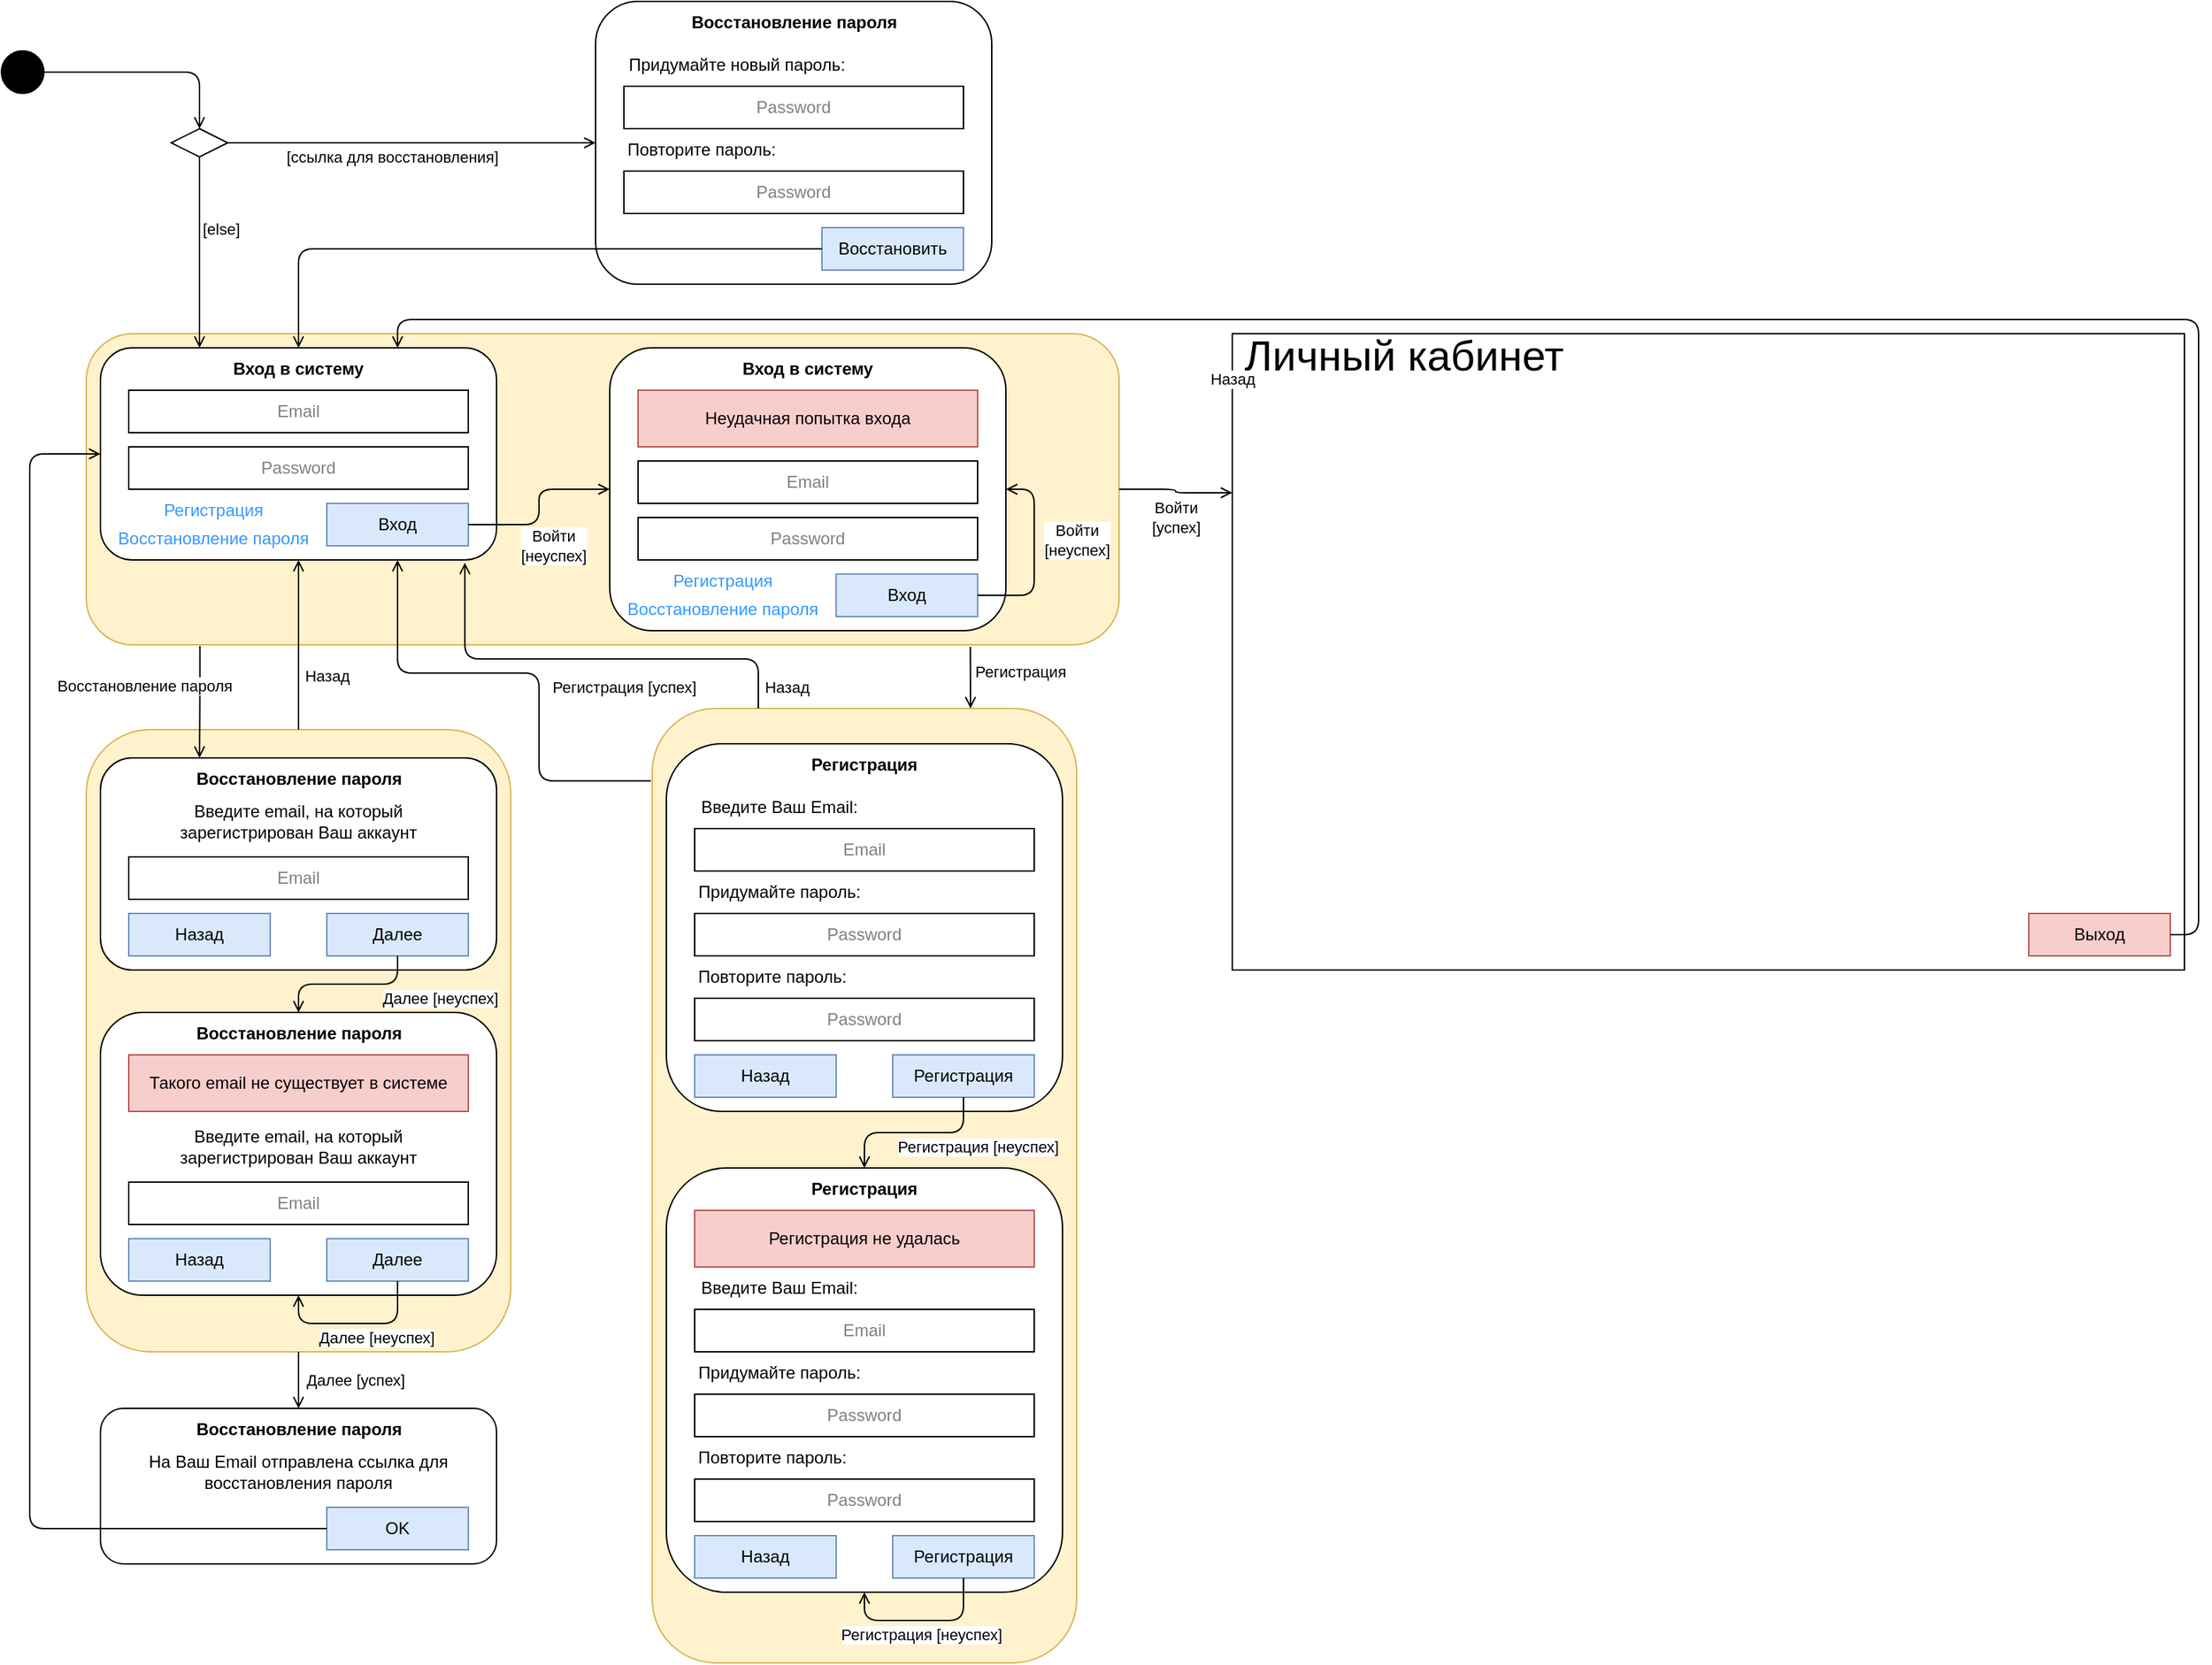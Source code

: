 <mxfile version="23.0.2" type="device">
  <diagram name="Страница — 1" id="S00TzpoqWPoIBeSo_RZ6">
    <mxGraphModel dx="1018" dy="1855" grid="1" gridSize="10" guides="1" tooltips="1" connect="1" arrows="1" fold="1" page="1" pageScale="1" pageWidth="827" pageHeight="1169" math="0" shadow="0">
      <root>
        <mxCell id="0" />
        <mxCell id="1" parent="0" />
        <mxCell id="PSHK9-c1RdzGQ76lPWPm-100" value="" style="rounded=1;whiteSpace=wrap;html=1;fillColor=#fff2cc;strokeColor=#d6b656;" parent="1" vertex="1">
          <mxGeometry x="480" y="385" width="300" height="675" as="geometry" />
        </mxCell>
        <mxCell id="PSHK9-c1RdzGQ76lPWPm-78" value="" style="rounded=1;whiteSpace=wrap;html=1;fillColor=#fff2cc;strokeColor=#d6b656;" parent="1" vertex="1">
          <mxGeometry x="80" y="400" width="300" height="440" as="geometry" />
        </mxCell>
        <mxCell id="PSHK9-c1RdzGQ76lPWPm-67" value="" style="rounded=1;whiteSpace=wrap;html=1;fillColor=#fff2cc;strokeColor=#d6b656;" parent="1" vertex="1">
          <mxGeometry x="80" y="120" width="730" height="220" as="geometry" />
        </mxCell>
        <mxCell id="PSHK9-c1RdzGQ76lPWPm-1" value="" style="rounded=1;whiteSpace=wrap;html=1;" parent="1" vertex="1">
          <mxGeometry x="90" y="130" width="280" height="150" as="geometry" />
        </mxCell>
        <mxCell id="PSHK9-c1RdzGQ76lPWPm-2" value="&lt;b&gt;Вход в систему&lt;/b&gt;" style="text;html=1;strokeColor=none;fillColor=none;align=center;verticalAlign=middle;whiteSpace=wrap;rounded=0;" parent="1" vertex="1">
          <mxGeometry x="175" y="130" width="110" height="30" as="geometry" />
        </mxCell>
        <mxCell id="PSHK9-c1RdzGQ76lPWPm-3" value="Email" style="rounded=0;whiteSpace=wrap;html=1;fontColor=#808080;" parent="1" vertex="1">
          <mxGeometry x="110" y="160" width="240" height="30" as="geometry" />
        </mxCell>
        <mxCell id="PSHK9-c1RdzGQ76lPWPm-4" value="Password" style="rounded=0;whiteSpace=wrap;html=1;fontColor=#808080;" parent="1" vertex="1">
          <mxGeometry x="110" y="200" width="240" height="30" as="geometry" />
        </mxCell>
        <mxCell id="PSHK9-c1RdzGQ76lPWPm-5" value="Вход" style="rounded=0;whiteSpace=wrap;html=1;fillColor=#dae8fc;strokeColor=#6c8ebf;" parent="1" vertex="1">
          <mxGeometry x="250" y="240" width="100" height="30" as="geometry" />
        </mxCell>
        <mxCell id="PSHK9-c1RdzGQ76lPWPm-6" value="&lt;font color=&quot;#3399ff&quot;&gt;Регистрация&lt;/font&gt;" style="text;html=1;strokeColor=none;fillColor=none;align=center;verticalAlign=middle;whiteSpace=wrap;rounded=0;" parent="1" vertex="1">
          <mxGeometry x="130" y="230" width="80" height="30" as="geometry" />
        </mxCell>
        <mxCell id="PSHK9-c1RdzGQ76lPWPm-7" value="&lt;font color=&quot;#3399ff&quot;&gt;Восстановление пароля&lt;/font&gt;" style="text;html=1;strokeColor=none;fillColor=none;align=center;verticalAlign=middle;whiteSpace=wrap;rounded=0;" parent="1" vertex="1">
          <mxGeometry x="90" y="250" width="160" height="30" as="geometry" />
        </mxCell>
        <mxCell id="PSHK9-c1RdzGQ76lPWPm-8" value="" style="rounded=1;whiteSpace=wrap;html=1;" parent="1" vertex="1">
          <mxGeometry x="450" y="130" width="280" height="200" as="geometry" />
        </mxCell>
        <mxCell id="PSHK9-c1RdzGQ76lPWPm-9" value="&lt;b&gt;Вход в систему&lt;/b&gt;" style="text;html=1;strokeColor=none;fillColor=none;align=center;verticalAlign=middle;whiteSpace=wrap;rounded=0;" parent="1" vertex="1">
          <mxGeometry x="535" y="130" width="110" height="30" as="geometry" />
        </mxCell>
        <mxCell id="PSHK9-c1RdzGQ76lPWPm-10" value="Email" style="rounded=0;whiteSpace=wrap;html=1;fontColor=#808080;" parent="1" vertex="1">
          <mxGeometry x="470" y="210" width="240" height="30" as="geometry" />
        </mxCell>
        <mxCell id="PSHK9-c1RdzGQ76lPWPm-11" value="Password" style="rounded=0;whiteSpace=wrap;html=1;fontColor=#808080;" parent="1" vertex="1">
          <mxGeometry x="470" y="250" width="240" height="30" as="geometry" />
        </mxCell>
        <mxCell id="PSHK9-c1RdzGQ76lPWPm-12" value="Вход" style="rounded=0;whiteSpace=wrap;html=1;fillColor=#dae8fc;strokeColor=#6c8ebf;" parent="1" vertex="1">
          <mxGeometry x="610" y="290" width="100" height="30" as="geometry" />
        </mxCell>
        <mxCell id="PSHK9-c1RdzGQ76lPWPm-13" value="&lt;font color=&quot;#3399ff&quot;&gt;Регистрация&lt;/font&gt;" style="text;html=1;strokeColor=none;fillColor=none;align=center;verticalAlign=middle;whiteSpace=wrap;rounded=0;" parent="1" vertex="1">
          <mxGeometry x="490" y="280" width="80" height="30" as="geometry" />
        </mxCell>
        <mxCell id="PSHK9-c1RdzGQ76lPWPm-14" value="&lt;font color=&quot;#3399ff&quot;&gt;Восстановление пароля&lt;/font&gt;" style="text;html=1;strokeColor=none;fillColor=none;align=center;verticalAlign=middle;whiteSpace=wrap;rounded=0;" parent="1" vertex="1">
          <mxGeometry x="450" y="300" width="160" height="30" as="geometry" />
        </mxCell>
        <mxCell id="PSHK9-c1RdzGQ76lPWPm-15" value="Неудачная попытка входа" style="rounded=0;whiteSpace=wrap;html=1;fillColor=#f8cecc;strokeColor=#b85450;" parent="1" vertex="1">
          <mxGeometry x="470" y="160" width="240" height="40" as="geometry" />
        </mxCell>
        <mxCell id="PSHK9-c1RdzGQ76lPWPm-16" value="" style="rounded=1;whiteSpace=wrap;html=1;" parent="1" vertex="1">
          <mxGeometry x="90" y="420" width="280" height="150" as="geometry" />
        </mxCell>
        <mxCell id="PSHK9-c1RdzGQ76lPWPm-17" value="&lt;b&gt;Восстановление пароля&lt;/b&gt;" style="text;html=1;strokeColor=none;fillColor=none;align=center;verticalAlign=middle;whiteSpace=wrap;rounded=0;" parent="1" vertex="1">
          <mxGeometry x="142.5" y="420" width="175" height="30" as="geometry" />
        </mxCell>
        <mxCell id="PSHK9-c1RdzGQ76lPWPm-19" value="Email" style="rounded=0;whiteSpace=wrap;html=1;fontColor=#808080;" parent="1" vertex="1">
          <mxGeometry x="110" y="490" width="240" height="30" as="geometry" />
        </mxCell>
        <mxCell id="PSHK9-c1RdzGQ76lPWPm-20" value="Далее" style="rounded=0;whiteSpace=wrap;html=1;fillColor=#dae8fc;strokeColor=#6c8ebf;" parent="1" vertex="1">
          <mxGeometry x="250" y="530" width="100" height="30" as="geometry" />
        </mxCell>
        <mxCell id="PSHK9-c1RdzGQ76lPWPm-24" value="Введите email, на который зарегистрирован Ваш аккаунт" style="text;html=1;strokeColor=none;fillColor=none;align=center;verticalAlign=middle;whiteSpace=wrap;rounded=0;" parent="1" vertex="1">
          <mxGeometry x="110" y="450" width="240" height="30" as="geometry" />
        </mxCell>
        <mxCell id="PSHK9-c1RdzGQ76lPWPm-25" value="Назад" style="rounded=0;whiteSpace=wrap;html=1;fillColor=#dae8fc;strokeColor=#6c8ebf;" parent="1" vertex="1">
          <mxGeometry x="110" y="530" width="100" height="30" as="geometry" />
        </mxCell>
        <mxCell id="PSHK9-c1RdzGQ76lPWPm-26" value="" style="rounded=1;whiteSpace=wrap;html=1;" parent="1" vertex="1">
          <mxGeometry x="90" y="600" width="280" height="200" as="geometry" />
        </mxCell>
        <mxCell id="PSHK9-c1RdzGQ76lPWPm-27" value="&lt;b&gt;Восстановление пароля&lt;/b&gt;" style="text;html=1;strokeColor=none;fillColor=none;align=center;verticalAlign=middle;whiteSpace=wrap;rounded=0;" parent="1" vertex="1">
          <mxGeometry x="142.5" y="600" width="175" height="30" as="geometry" />
        </mxCell>
        <mxCell id="PSHK9-c1RdzGQ76lPWPm-28" value="Email" style="rounded=0;whiteSpace=wrap;html=1;fontColor=#808080;" parent="1" vertex="1">
          <mxGeometry x="110" y="720" width="240" height="30" as="geometry" />
        </mxCell>
        <mxCell id="PSHK9-c1RdzGQ76lPWPm-29" value="Далее" style="rounded=0;whiteSpace=wrap;html=1;fillColor=#dae8fc;strokeColor=#6c8ebf;" parent="1" vertex="1">
          <mxGeometry x="250" y="760" width="100" height="30" as="geometry" />
        </mxCell>
        <mxCell id="PSHK9-c1RdzGQ76lPWPm-30" value="Введите email, на который зарегистрирован Ваш аккаунт" style="text;html=1;strokeColor=none;fillColor=none;align=center;verticalAlign=middle;whiteSpace=wrap;rounded=0;" parent="1" vertex="1">
          <mxGeometry x="110" y="680" width="240" height="30" as="geometry" />
        </mxCell>
        <mxCell id="PSHK9-c1RdzGQ76lPWPm-31" value="Назад" style="rounded=0;whiteSpace=wrap;html=1;fillColor=#dae8fc;strokeColor=#6c8ebf;" parent="1" vertex="1">
          <mxGeometry x="110" y="760" width="100" height="30" as="geometry" />
        </mxCell>
        <mxCell id="PSHK9-c1RdzGQ76lPWPm-32" value="Такого email не существует в системе" style="rounded=0;whiteSpace=wrap;html=1;fillColor=#f8cecc;strokeColor=#b85450;" parent="1" vertex="1">
          <mxGeometry x="110" y="630" width="240" height="40" as="geometry" />
        </mxCell>
        <mxCell id="PSHK9-c1RdzGQ76lPWPm-33" value="" style="rounded=1;whiteSpace=wrap;html=1;" parent="1" vertex="1">
          <mxGeometry x="90" y="880" width="280" height="110" as="geometry" />
        </mxCell>
        <mxCell id="PSHK9-c1RdzGQ76lPWPm-34" value="&lt;b&gt;Восстановление пароля&lt;/b&gt;" style="text;html=1;strokeColor=none;fillColor=none;align=center;verticalAlign=middle;whiteSpace=wrap;rounded=0;" parent="1" vertex="1">
          <mxGeometry x="142.5" y="880" width="175" height="30" as="geometry" />
        </mxCell>
        <mxCell id="PSHK9-c1RdzGQ76lPWPm-37" value="На Ваш Email отправлена ссылка для восстановления пароля" style="text;html=1;strokeColor=none;fillColor=none;align=center;verticalAlign=middle;whiteSpace=wrap;rounded=0;" parent="1" vertex="1">
          <mxGeometry x="110" y="910" width="240" height="30" as="geometry" />
        </mxCell>
        <mxCell id="PSHK9-c1RdzGQ76lPWPm-38" value="OK" style="rounded=0;whiteSpace=wrap;html=1;fillColor=#dae8fc;strokeColor=#6c8ebf;" parent="1" vertex="1">
          <mxGeometry x="250" y="950" width="100" height="30" as="geometry" />
        </mxCell>
        <mxCell id="PSHK9-c1RdzGQ76lPWPm-40" value="" style="rounded=1;whiteSpace=wrap;html=1;" parent="1" vertex="1">
          <mxGeometry x="490" y="410" width="280" height="260" as="geometry" />
        </mxCell>
        <mxCell id="PSHK9-c1RdzGQ76lPWPm-41" value="&lt;b&gt;Регистрация&lt;/b&gt;" style="text;html=1;strokeColor=none;fillColor=none;align=center;verticalAlign=middle;whiteSpace=wrap;rounded=0;" parent="1" vertex="1">
          <mxGeometry x="575" y="410" width="110" height="30" as="geometry" />
        </mxCell>
        <mxCell id="PSHK9-c1RdzGQ76lPWPm-42" value="Email" style="rounded=0;whiteSpace=wrap;html=1;fontColor=#808080;" parent="1" vertex="1">
          <mxGeometry x="510" y="470" width="240" height="30" as="geometry" />
        </mxCell>
        <mxCell id="PSHK9-c1RdzGQ76lPWPm-43" value="Password" style="rounded=0;whiteSpace=wrap;html=1;fontColor=#808080;" parent="1" vertex="1">
          <mxGeometry x="510" y="530" width="240" height="30" as="geometry" />
        </mxCell>
        <mxCell id="PSHK9-c1RdzGQ76lPWPm-44" value="Регистрация" style="rounded=0;whiteSpace=wrap;html=1;fillColor=#dae8fc;strokeColor=#6c8ebf;" parent="1" vertex="1">
          <mxGeometry x="650" y="630" width="100" height="30" as="geometry" />
        </mxCell>
        <mxCell id="PSHK9-c1RdzGQ76lPWPm-47" value="Введите Ваш Email:" style="text;html=1;strokeColor=none;fillColor=none;align=center;verticalAlign=middle;whiteSpace=wrap;rounded=0;" parent="1" vertex="1">
          <mxGeometry x="510" y="440" width="120" height="30" as="geometry" />
        </mxCell>
        <mxCell id="PSHK9-c1RdzGQ76lPWPm-48" value="Придумайте пароль:" style="text;html=1;strokeColor=none;fillColor=none;align=center;verticalAlign=middle;whiteSpace=wrap;rounded=0;" parent="1" vertex="1">
          <mxGeometry x="510" y="500" width="120" height="30" as="geometry" />
        </mxCell>
        <mxCell id="PSHK9-c1RdzGQ76lPWPm-50" value="Повторите пароль:" style="text;html=1;strokeColor=none;fillColor=none;align=center;verticalAlign=middle;whiteSpace=wrap;rounded=0;" parent="1" vertex="1">
          <mxGeometry x="510" y="560" width="110" height="30" as="geometry" />
        </mxCell>
        <mxCell id="PSHK9-c1RdzGQ76lPWPm-51" value="Password" style="rounded=0;whiteSpace=wrap;html=1;fontColor=#808080;" parent="1" vertex="1">
          <mxGeometry x="510" y="590" width="240" height="30" as="geometry" />
        </mxCell>
        <mxCell id="PSHK9-c1RdzGQ76lPWPm-52" value="" style="rounded=1;whiteSpace=wrap;html=1;" parent="1" vertex="1">
          <mxGeometry x="490" y="710" width="280" height="300" as="geometry" />
        </mxCell>
        <mxCell id="PSHK9-c1RdzGQ76lPWPm-53" value="&lt;b&gt;Регистрация&lt;/b&gt;" style="text;html=1;strokeColor=none;fillColor=none;align=center;verticalAlign=middle;whiteSpace=wrap;rounded=0;" parent="1" vertex="1">
          <mxGeometry x="575" y="710" width="110" height="30" as="geometry" />
        </mxCell>
        <mxCell id="PSHK9-c1RdzGQ76lPWPm-54" value="Email" style="rounded=0;whiteSpace=wrap;html=1;fontColor=#808080;" parent="1" vertex="1">
          <mxGeometry x="510" y="810" width="240" height="30" as="geometry" />
        </mxCell>
        <mxCell id="PSHK9-c1RdzGQ76lPWPm-55" value="Password" style="rounded=0;whiteSpace=wrap;html=1;fontColor=#808080;" parent="1" vertex="1">
          <mxGeometry x="510" y="870" width="240" height="30" as="geometry" />
        </mxCell>
        <mxCell id="PSHK9-c1RdzGQ76lPWPm-56" value="Регистрация" style="rounded=0;whiteSpace=wrap;html=1;fillColor=#dae8fc;strokeColor=#6c8ebf;" parent="1" vertex="1">
          <mxGeometry x="650" y="970" width="100" height="30" as="geometry" />
        </mxCell>
        <mxCell id="PSHK9-c1RdzGQ76lPWPm-57" value="Введите Ваш Email:" style="text;html=1;strokeColor=none;fillColor=none;align=center;verticalAlign=middle;whiteSpace=wrap;rounded=0;" parent="1" vertex="1">
          <mxGeometry x="510" y="780" width="120" height="30" as="geometry" />
        </mxCell>
        <mxCell id="PSHK9-c1RdzGQ76lPWPm-58" value="Придумайте пароль:" style="text;html=1;strokeColor=none;fillColor=none;align=center;verticalAlign=middle;whiteSpace=wrap;rounded=0;" parent="1" vertex="1">
          <mxGeometry x="510" y="840" width="120" height="30" as="geometry" />
        </mxCell>
        <mxCell id="PSHK9-c1RdzGQ76lPWPm-59" value="Повторите пароль:" style="text;html=1;strokeColor=none;fillColor=none;align=center;verticalAlign=middle;whiteSpace=wrap;rounded=0;" parent="1" vertex="1">
          <mxGeometry x="510" y="900" width="110" height="30" as="geometry" />
        </mxCell>
        <mxCell id="PSHK9-c1RdzGQ76lPWPm-60" value="Password" style="rounded=0;whiteSpace=wrap;html=1;fontColor=#808080;" parent="1" vertex="1">
          <mxGeometry x="510" y="930" width="240" height="30" as="geometry" />
        </mxCell>
        <mxCell id="PSHK9-c1RdzGQ76lPWPm-61" value="Регистрация не удалась" style="rounded=0;whiteSpace=wrap;html=1;fillColor=#f8cecc;strokeColor=#b85450;" parent="1" vertex="1">
          <mxGeometry x="510" y="740" width="240" height="40" as="geometry" />
        </mxCell>
        <mxCell id="PSHK9-c1RdzGQ76lPWPm-62" value="" style="rounded=0;whiteSpace=wrap;html=1;" parent="1" vertex="1">
          <mxGeometry x="890" y="120" width="673" height="450" as="geometry" />
        </mxCell>
        <mxCell id="PSHK9-c1RdzGQ76lPWPm-63" value="&lt;font style=&quot;font-size: 30px;&quot;&gt;Личный кабинет&lt;/font&gt;" style="text;html=1;strokeColor=none;fillColor=none;align=center;verticalAlign=middle;whiteSpace=wrap;rounded=0;" parent="1" vertex="1">
          <mxGeometry x="890" y="120" width="243" height="30" as="geometry" />
        </mxCell>
        <mxCell id="PSHK9-c1RdzGQ76lPWPm-65" value="Выход" style="rounded=0;whiteSpace=wrap;html=1;fillColor=#f8cecc;strokeColor=#b85450;" parent="1" vertex="1">
          <mxGeometry x="1453" y="530" width="100" height="30" as="geometry" />
        </mxCell>
        <mxCell id="PSHK9-c1RdzGQ76lPWPm-69" value="" style="edgeStyle=orthogonalEdgeStyle;rounded=1;orthogonalLoop=1;jettySize=auto;html=1;endArrow=open;endFill=0;curved=0;entryX=0.5;entryY=0;entryDx=0;entryDy=0;" parent="1" source="PSHK9-c1RdzGQ76lPWPm-68" target="fxmMJ8lMmHDeQJI_MxcZ-1" edge="1">
          <mxGeometry relative="1" as="geometry">
            <mxPoint x="230" y="60" as="targetPoint" />
          </mxGeometry>
        </mxCell>
        <mxCell id="PSHK9-c1RdzGQ76lPWPm-68" value="" style="ellipse;fillColor=strokeColor;html=1;" parent="1" vertex="1">
          <mxGeometry x="20" y="-80" width="30" height="30" as="geometry" />
        </mxCell>
        <mxCell id="PSHK9-c1RdzGQ76lPWPm-70" value="" style="edgeStyle=orthogonalEdgeStyle;rounded=1;orthogonalLoop=1;jettySize=auto;html=1;entryX=0;entryY=0.5;entryDx=0;entryDy=0;endArrow=open;endFill=0;exitX=1;exitY=0.5;exitDx=0;exitDy=0;curved=0;" parent="1" source="PSHK9-c1RdzGQ76lPWPm-5" target="PSHK9-c1RdzGQ76lPWPm-8" edge="1">
          <mxGeometry relative="1" as="geometry">
            <mxPoint x="20" y="215" as="sourcePoint" />
            <mxPoint x="100" y="215" as="targetPoint" />
          </mxGeometry>
        </mxCell>
        <mxCell id="PSHK9-c1RdzGQ76lPWPm-71" value="Войти&lt;br&gt;[неуспех]" style="edgeLabel;html=1;align=center;verticalAlign=middle;resizable=0;points=[];" parent="PSHK9-c1RdzGQ76lPWPm-70" vertex="1" connectable="0">
          <mxGeometry x="0.326" y="1" relative="1" as="geometry">
            <mxPoint x="2" y="41" as="offset" />
          </mxGeometry>
        </mxCell>
        <mxCell id="PSHK9-c1RdzGQ76lPWPm-72" value="" style="edgeStyle=orthogonalEdgeStyle;rounded=1;orthogonalLoop=1;jettySize=auto;html=1;entryX=1;entryY=0.5;entryDx=0;entryDy=0;endArrow=open;endFill=0;exitX=1;exitY=0.5;exitDx=0;exitDy=0;curved=0;" parent="1" source="PSHK9-c1RdzGQ76lPWPm-12" target="PSHK9-c1RdzGQ76lPWPm-8" edge="1">
          <mxGeometry relative="1" as="geometry">
            <mxPoint x="360" y="265" as="sourcePoint" />
            <mxPoint x="460" y="240" as="targetPoint" />
            <Array as="points">
              <mxPoint x="750" y="305" />
              <mxPoint x="750" y="230" />
            </Array>
          </mxGeometry>
        </mxCell>
        <mxCell id="PSHK9-c1RdzGQ76lPWPm-73" value="Войти&lt;br&gt;[неуспех]" style="edgeLabel;html=1;align=center;verticalAlign=middle;resizable=0;points=[];" parent="PSHK9-c1RdzGQ76lPWPm-72" vertex="1" connectable="0">
          <mxGeometry x="0.326" y="1" relative="1" as="geometry">
            <mxPoint x="31" y="10" as="offset" />
          </mxGeometry>
        </mxCell>
        <mxCell id="PSHK9-c1RdzGQ76lPWPm-76" value="" style="edgeStyle=orthogonalEdgeStyle;rounded=1;orthogonalLoop=1;jettySize=auto;html=1;entryX=0;entryY=0.25;entryDx=0;entryDy=0;endArrow=open;endFill=0;exitX=1;exitY=0.5;exitDx=0;exitDy=0;curved=0;" parent="1" source="PSHK9-c1RdzGQ76lPWPm-67" target="PSHK9-c1RdzGQ76lPWPm-62" edge="1">
          <mxGeometry relative="1" as="geometry">
            <mxPoint x="360" y="265" as="sourcePoint" />
            <mxPoint x="460" y="240" as="targetPoint" />
          </mxGeometry>
        </mxCell>
        <mxCell id="PSHK9-c1RdzGQ76lPWPm-77" value="Войти&lt;br&gt;[успех]" style="edgeLabel;html=1;align=center;verticalAlign=middle;resizable=0;points=[];" parent="PSHK9-c1RdzGQ76lPWPm-76" vertex="1" connectable="0">
          <mxGeometry x="0.326" y="1" relative="1" as="geometry">
            <mxPoint x="-12" y="18" as="offset" />
          </mxGeometry>
        </mxCell>
        <mxCell id="PSHK9-c1RdzGQ76lPWPm-81" value="" style="edgeStyle=orthogonalEdgeStyle;rounded=1;orthogonalLoop=1;jettySize=auto;html=1;entryX=0.5;entryY=1;entryDx=0;entryDy=0;endArrow=open;endFill=0;exitX=0.5;exitY=0;exitDx=0;exitDy=0;curved=0;" parent="1" source="PSHK9-c1RdzGQ76lPWPm-78" target="PSHK9-c1RdzGQ76lPWPm-1" edge="1">
          <mxGeometry relative="1" as="geometry">
            <mxPoint x="360" y="265" as="sourcePoint" />
            <mxPoint x="460" y="240" as="targetPoint" />
          </mxGeometry>
        </mxCell>
        <mxCell id="PSHK9-c1RdzGQ76lPWPm-82" value="Назад" style="edgeLabel;html=1;align=center;verticalAlign=middle;resizable=0;points=[];" parent="PSHK9-c1RdzGQ76lPWPm-81" vertex="1" connectable="0">
          <mxGeometry x="0.326" y="1" relative="1" as="geometry">
            <mxPoint x="21" y="41" as="offset" />
          </mxGeometry>
        </mxCell>
        <mxCell id="PSHK9-c1RdzGQ76lPWPm-86" value="" style="edgeStyle=orthogonalEdgeStyle;rounded=1;orthogonalLoop=1;jettySize=auto;html=1;entryX=0.5;entryY=0;entryDx=0;entryDy=0;endArrow=open;endFill=0;exitX=0.5;exitY=1;exitDx=0;exitDy=0;curved=0;" parent="1" source="PSHK9-c1RdzGQ76lPWPm-20" target="PSHK9-c1RdzGQ76lPWPm-26" edge="1">
          <mxGeometry relative="1" as="geometry">
            <mxPoint x="360" y="295" as="sourcePoint" />
            <mxPoint x="460" y="270" as="targetPoint" />
          </mxGeometry>
        </mxCell>
        <mxCell id="PSHK9-c1RdzGQ76lPWPm-87" value="Далее [неуспех]" style="edgeLabel;html=1;align=center;verticalAlign=middle;resizable=0;points=[];" parent="PSHK9-c1RdzGQ76lPWPm-86" vertex="1" connectable="0">
          <mxGeometry x="0.326" y="1" relative="1" as="geometry">
            <mxPoint x="83" y="9" as="offset" />
          </mxGeometry>
        </mxCell>
        <mxCell id="PSHK9-c1RdzGQ76lPWPm-89" value="" style="edgeStyle=orthogonalEdgeStyle;rounded=1;orthogonalLoop=1;jettySize=auto;html=1;entryX=0.5;entryY=1;entryDx=0;entryDy=0;endArrow=open;endFill=0;exitX=0.5;exitY=1;exitDx=0;exitDy=0;curved=0;" parent="1" source="PSHK9-c1RdzGQ76lPWPm-29" target="PSHK9-c1RdzGQ76lPWPm-26" edge="1">
          <mxGeometry relative="1" as="geometry">
            <mxPoint x="310" y="570" as="sourcePoint" />
            <mxPoint x="240" y="610" as="targetPoint" />
            <Array as="points">
              <mxPoint x="300" y="820" />
              <mxPoint x="230" y="820" />
            </Array>
          </mxGeometry>
        </mxCell>
        <mxCell id="PSHK9-c1RdzGQ76lPWPm-90" value="Далее [неуспех]" style="edgeLabel;html=1;align=center;verticalAlign=middle;resizable=0;points=[];" parent="PSHK9-c1RdzGQ76lPWPm-89" vertex="1" connectable="0">
          <mxGeometry x="0.326" y="1" relative="1" as="geometry">
            <mxPoint x="34" y="9" as="offset" />
          </mxGeometry>
        </mxCell>
        <mxCell id="PSHK9-c1RdzGQ76lPWPm-93" value="" style="edgeStyle=orthogonalEdgeStyle;rounded=1;orthogonalLoop=1;jettySize=auto;html=1;entryX=0.5;entryY=0;entryDx=0;entryDy=0;endArrow=open;endFill=0;exitX=0.5;exitY=1;exitDx=0;exitDy=0;curved=0;" parent="1" source="PSHK9-c1RdzGQ76lPWPm-78" target="PSHK9-c1RdzGQ76lPWPm-34" edge="1">
          <mxGeometry relative="1" as="geometry">
            <mxPoint x="310" y="570" as="sourcePoint" />
            <mxPoint x="240" y="610" as="targetPoint" />
          </mxGeometry>
        </mxCell>
        <mxCell id="PSHK9-c1RdzGQ76lPWPm-94" value="Далее [успех]" style="edgeLabel;html=1;align=center;verticalAlign=middle;resizable=0;points=[];" parent="PSHK9-c1RdzGQ76lPWPm-93" vertex="1" connectable="0">
          <mxGeometry x="0.326" y="1" relative="1" as="geometry">
            <mxPoint x="39" y="-7" as="offset" />
          </mxGeometry>
        </mxCell>
        <mxCell id="PSHK9-c1RdzGQ76lPWPm-95" value="" style="edgeStyle=orthogonalEdgeStyle;rounded=1;orthogonalLoop=1;jettySize=auto;html=1;entryX=0;entryY=0.5;entryDx=0;entryDy=0;endArrow=open;endFill=0;exitX=0;exitY=0.5;exitDx=0;exitDy=0;curved=0;" parent="1" source="PSHK9-c1RdzGQ76lPWPm-38" target="PSHK9-c1RdzGQ76lPWPm-1" edge="1">
          <mxGeometry relative="1" as="geometry">
            <mxPoint x="40" y="950" as="sourcePoint" />
            <mxPoint x="40" y="860" as="targetPoint" />
            <Array as="points">
              <mxPoint x="40" y="965" />
              <mxPoint x="40" y="205" />
            </Array>
          </mxGeometry>
        </mxCell>
        <mxCell id="PSHK9-c1RdzGQ76lPWPm-97" value="" style="edgeStyle=orthogonalEdgeStyle;rounded=1;orthogonalLoop=1;jettySize=auto;html=1;entryX=0.25;entryY=0;entryDx=0;entryDy=0;endArrow=open;endFill=0;exitX=0.11;exitY=1.004;exitDx=0;exitDy=0;curved=0;exitPerimeter=0;" parent="1" source="PSHK9-c1RdzGQ76lPWPm-67" target="PSHK9-c1RdzGQ76lPWPm-16" edge="1">
          <mxGeometry relative="1" as="geometry">
            <mxPoint x="240" y="410" as="sourcePoint" />
            <mxPoint x="240" y="290" as="targetPoint" />
          </mxGeometry>
        </mxCell>
        <mxCell id="PSHK9-c1RdzGQ76lPWPm-99" value="Восстановление пароля" style="edgeLabel;html=1;align=center;verticalAlign=middle;resizable=0;points=[];" parent="PSHK9-c1RdzGQ76lPWPm-97" vertex="1" connectable="0">
          <mxGeometry x="-0.169" y="-1" relative="1" as="geometry">
            <mxPoint x="-39" y="-5" as="offset" />
          </mxGeometry>
        </mxCell>
        <mxCell id="PSHK9-c1RdzGQ76lPWPm-101" value="" style="edgeStyle=orthogonalEdgeStyle;rounded=1;orthogonalLoop=1;jettySize=auto;html=1;entryX=0.5;entryY=0;entryDx=0;entryDy=0;endArrow=open;endFill=0;exitX=0.5;exitY=1;exitDx=0;exitDy=0;curved=0;" parent="1" source="PSHK9-c1RdzGQ76lPWPm-44" target="PSHK9-c1RdzGQ76lPWPm-53" edge="1">
          <mxGeometry relative="1" as="geometry">
            <mxPoint x="310" y="570" as="sourcePoint" />
            <mxPoint x="240" y="610" as="targetPoint" />
          </mxGeometry>
        </mxCell>
        <mxCell id="PSHK9-c1RdzGQ76lPWPm-102" value="Регистрация [неуспех]" style="edgeLabel;html=1;align=center;verticalAlign=middle;resizable=0;points=[];" parent="PSHK9-c1RdzGQ76lPWPm-101" vertex="1" connectable="0">
          <mxGeometry x="0.326" y="1" relative="1" as="geometry">
            <mxPoint x="64" y="9" as="offset" />
          </mxGeometry>
        </mxCell>
        <mxCell id="PSHK9-c1RdzGQ76lPWPm-103" value="Назад" style="rounded=0;whiteSpace=wrap;html=1;fillColor=#dae8fc;strokeColor=#6c8ebf;" parent="1" vertex="1">
          <mxGeometry x="510" y="970" width="100" height="30" as="geometry" />
        </mxCell>
        <mxCell id="PSHK9-c1RdzGQ76lPWPm-104" value="Назад" style="rounded=0;whiteSpace=wrap;html=1;fillColor=#dae8fc;strokeColor=#6c8ebf;" parent="1" vertex="1">
          <mxGeometry x="510" y="630" width="100" height="30" as="geometry" />
        </mxCell>
        <mxCell id="PSHK9-c1RdzGQ76lPWPm-105" value="" style="edgeStyle=orthogonalEdgeStyle;rounded=1;orthogonalLoop=1;jettySize=auto;html=1;entryX=0.5;entryY=1;entryDx=0;entryDy=0;endArrow=open;endFill=0;exitX=0.5;exitY=1;exitDx=0;exitDy=0;curved=0;" parent="1" source="PSHK9-c1RdzGQ76lPWPm-56" target="PSHK9-c1RdzGQ76lPWPm-52" edge="1">
          <mxGeometry relative="1" as="geometry">
            <mxPoint x="710" y="670" as="sourcePoint" />
            <mxPoint x="640" y="720" as="targetPoint" />
            <Array as="points">
              <mxPoint x="700" y="1030" />
              <mxPoint x="630" y="1030" />
            </Array>
          </mxGeometry>
        </mxCell>
        <mxCell id="PSHK9-c1RdzGQ76lPWPm-106" value="Регистрация [неуспех]" style="edgeLabel;html=1;align=center;verticalAlign=middle;resizable=0;points=[];" parent="PSHK9-c1RdzGQ76lPWPm-105" vertex="1" connectable="0">
          <mxGeometry x="0.326" y="1" relative="1" as="geometry">
            <mxPoint x="19" y="9" as="offset" />
          </mxGeometry>
        </mxCell>
        <mxCell id="PSHK9-c1RdzGQ76lPWPm-109" value="" style="edgeStyle=orthogonalEdgeStyle;rounded=1;orthogonalLoop=1;jettySize=auto;html=1;entryX=0.75;entryY=0;entryDx=0;entryDy=0;endArrow=open;endFill=0;exitX=0.856;exitY=1.006;exitDx=0;exitDy=0;curved=0;exitPerimeter=0;" parent="1" source="PSHK9-c1RdzGQ76lPWPm-67" target="PSHK9-c1RdzGQ76lPWPm-100" edge="1">
          <mxGeometry relative="1" as="geometry">
            <mxPoint x="240" y="410" as="sourcePoint" />
            <mxPoint x="240" y="290" as="targetPoint" />
          </mxGeometry>
        </mxCell>
        <mxCell id="PSHK9-c1RdzGQ76lPWPm-110" value="Регистрация" style="edgeLabel;html=1;align=center;verticalAlign=middle;resizable=0;points=[];" parent="PSHK9-c1RdzGQ76lPWPm-109" vertex="1" connectable="0">
          <mxGeometry x="0.326" y="1" relative="1" as="geometry">
            <mxPoint x="34" y="-11" as="offset" />
          </mxGeometry>
        </mxCell>
        <mxCell id="PSHK9-c1RdzGQ76lPWPm-111" value="" style="edgeStyle=orthogonalEdgeStyle;rounded=1;orthogonalLoop=1;jettySize=auto;html=1;entryX=0.92;entryY=1.013;entryDx=0;entryDy=0;endArrow=open;endFill=0;exitX=0.25;exitY=0;exitDx=0;exitDy=0;curved=0;entryPerimeter=0;" parent="1" source="PSHK9-c1RdzGQ76lPWPm-100" target="PSHK9-c1RdzGQ76lPWPm-1" edge="1">
          <mxGeometry relative="1" as="geometry">
            <mxPoint x="240" y="410" as="sourcePoint" />
            <mxPoint x="240" y="290" as="targetPoint" />
            <Array as="points">
              <mxPoint x="555" y="350" />
              <mxPoint x="348" y="350" />
            </Array>
          </mxGeometry>
        </mxCell>
        <mxCell id="PSHK9-c1RdzGQ76lPWPm-112" value="Назад" style="edgeLabel;html=1;align=center;verticalAlign=middle;resizable=0;points=[];" parent="PSHK9-c1RdzGQ76lPWPm-111" vertex="1" connectable="0">
          <mxGeometry x="0.326" y="1" relative="1" as="geometry">
            <mxPoint x="191" y="19" as="offset" />
          </mxGeometry>
        </mxCell>
        <mxCell id="PSHK9-c1RdzGQ76lPWPm-113" value="" style="edgeStyle=orthogonalEdgeStyle;rounded=1;orthogonalLoop=1;jettySize=auto;html=1;entryX=0.75;entryY=1;entryDx=0;entryDy=0;endArrow=open;endFill=0;exitX=-0.003;exitY=0.076;exitDx=0;exitDy=0;curved=0;exitPerimeter=0;" parent="1" source="PSHK9-c1RdzGQ76lPWPm-100" target="PSHK9-c1RdzGQ76lPWPm-1" edge="1">
          <mxGeometry relative="1" as="geometry">
            <mxPoint x="565" y="395" as="sourcePoint" />
            <mxPoint x="358" y="292" as="targetPoint" />
            <Array as="points">
              <mxPoint x="400" y="436" />
              <mxPoint x="400" y="360" />
              <mxPoint x="300" y="360" />
            </Array>
          </mxGeometry>
        </mxCell>
        <mxCell id="PSHK9-c1RdzGQ76lPWPm-114" value="Регистрация [успех]" style="edgeLabel;html=1;align=center;verticalAlign=middle;resizable=0;points=[];" parent="PSHK9-c1RdzGQ76lPWPm-113" vertex="1" connectable="0">
          <mxGeometry x="0.326" y="1" relative="1" as="geometry">
            <mxPoint x="127" y="9" as="offset" />
          </mxGeometry>
        </mxCell>
        <mxCell id="PSHK9-c1RdzGQ76lPWPm-117" value="" style="edgeStyle=orthogonalEdgeStyle;rounded=1;orthogonalLoop=1;jettySize=auto;html=1;entryX=0.75;entryY=0;entryDx=0;entryDy=0;endArrow=open;endFill=0;exitX=1;exitY=0.5;exitDx=0;exitDy=0;curved=0;" parent="1" source="PSHK9-c1RdzGQ76lPWPm-65" target="PSHK9-c1RdzGQ76lPWPm-1" edge="1">
          <mxGeometry relative="1" as="geometry">
            <mxPoint x="240" y="410" as="sourcePoint" />
            <mxPoint x="240" y="290" as="targetPoint" />
          </mxGeometry>
        </mxCell>
        <mxCell id="PSHK9-c1RdzGQ76lPWPm-118" value="Назад" style="edgeLabel;html=1;align=center;verticalAlign=middle;resizable=0;points=[];" parent="PSHK9-c1RdzGQ76lPWPm-117" vertex="1" connectable="0">
          <mxGeometry x="0.326" y="1" relative="1" as="geometry">
            <mxPoint x="21" y="41" as="offset" />
          </mxGeometry>
        </mxCell>
        <mxCell id="fxmMJ8lMmHDeQJI_MxcZ-1" value="" style="rhombus;whiteSpace=wrap;html=1;" vertex="1" parent="1">
          <mxGeometry x="140" y="-25" width="40" height="20" as="geometry" />
        </mxCell>
        <mxCell id="fxmMJ8lMmHDeQJI_MxcZ-2" value="" style="edgeStyle=orthogonalEdgeStyle;rounded=1;orthogonalLoop=1;jettySize=auto;html=1;endArrow=open;endFill=0;curved=0;entryX=0.25;entryY=0;entryDx=0;entryDy=0;exitX=0.5;exitY=1;exitDx=0;exitDy=0;" edge="1" parent="1" source="fxmMJ8lMmHDeQJI_MxcZ-1" target="PSHK9-c1RdzGQ76lPWPm-1">
          <mxGeometry relative="1" as="geometry">
            <mxPoint x="240" y="10" as="sourcePoint" />
            <mxPoint x="240" y="60" as="targetPoint" />
          </mxGeometry>
        </mxCell>
        <mxCell id="fxmMJ8lMmHDeQJI_MxcZ-3" value="[else]" style="edgeLabel;html=1;align=center;verticalAlign=middle;resizable=0;points=[];" vertex="1" connectable="0" parent="fxmMJ8lMmHDeQJI_MxcZ-2">
          <mxGeometry x="-0.25" relative="1" as="geometry">
            <mxPoint x="15" as="offset" />
          </mxGeometry>
        </mxCell>
        <mxCell id="fxmMJ8lMmHDeQJI_MxcZ-4" value="" style="edgeStyle=orthogonalEdgeStyle;rounded=1;orthogonalLoop=1;jettySize=auto;html=1;endArrow=open;endFill=0;curved=0;exitX=1;exitY=0.5;exitDx=0;exitDy=0;entryX=0;entryY=0.5;entryDx=0;entryDy=0;" edge="1" parent="1" source="fxmMJ8lMmHDeQJI_MxcZ-1" target="fxmMJ8lMmHDeQJI_MxcZ-7">
          <mxGeometry relative="1" as="geometry">
            <mxPoint x="240" y="80" as="sourcePoint" />
            <mxPoint x="400" y="-30" as="targetPoint" />
          </mxGeometry>
        </mxCell>
        <mxCell id="fxmMJ8lMmHDeQJI_MxcZ-5" value="[ссылка для восстановления]" style="edgeLabel;html=1;align=center;verticalAlign=middle;resizable=0;points=[];" vertex="1" connectable="0" parent="fxmMJ8lMmHDeQJI_MxcZ-4">
          <mxGeometry x="-0.25" relative="1" as="geometry">
            <mxPoint x="18" y="10" as="offset" />
          </mxGeometry>
        </mxCell>
        <mxCell id="fxmMJ8lMmHDeQJI_MxcZ-7" value="" style="rounded=1;whiteSpace=wrap;html=1;" vertex="1" parent="1">
          <mxGeometry x="440" y="-115" width="280" height="200" as="geometry" />
        </mxCell>
        <mxCell id="fxmMJ8lMmHDeQJI_MxcZ-8" value="&lt;b&gt;Восстановление пароля&lt;/b&gt;" style="text;html=1;strokeColor=none;fillColor=none;align=center;verticalAlign=middle;whiteSpace=wrap;rounded=0;" vertex="1" parent="1">
          <mxGeometry x="502.5" y="-115" width="155" height="30" as="geometry" />
        </mxCell>
        <mxCell id="fxmMJ8lMmHDeQJI_MxcZ-10" value="Password" style="rounded=0;whiteSpace=wrap;html=1;fontColor=#808080;" vertex="1" parent="1">
          <mxGeometry x="460" y="-55" width="240" height="30" as="geometry" />
        </mxCell>
        <mxCell id="fxmMJ8lMmHDeQJI_MxcZ-11" value="Восстановить" style="rounded=0;whiteSpace=wrap;html=1;fillColor=#dae8fc;strokeColor=#6c8ebf;" vertex="1" parent="1">
          <mxGeometry x="600" y="45" width="100" height="30" as="geometry" />
        </mxCell>
        <mxCell id="fxmMJ8lMmHDeQJI_MxcZ-13" value="Придумайте новый пароль:" style="text;html=1;strokeColor=none;fillColor=none;align=center;verticalAlign=middle;whiteSpace=wrap;rounded=0;" vertex="1" parent="1">
          <mxGeometry x="460" y="-85" width="160" height="30" as="geometry" />
        </mxCell>
        <mxCell id="fxmMJ8lMmHDeQJI_MxcZ-14" value="Повторите пароль:" style="text;html=1;strokeColor=none;fillColor=none;align=center;verticalAlign=middle;whiteSpace=wrap;rounded=0;" vertex="1" parent="1">
          <mxGeometry x="460" y="-25" width="110" height="30" as="geometry" />
        </mxCell>
        <mxCell id="fxmMJ8lMmHDeQJI_MxcZ-15" value="Password" style="rounded=0;whiteSpace=wrap;html=1;fontColor=#808080;" vertex="1" parent="1">
          <mxGeometry x="460" y="5" width="240" height="30" as="geometry" />
        </mxCell>
        <mxCell id="fxmMJ8lMmHDeQJI_MxcZ-17" value="" style="edgeStyle=orthogonalEdgeStyle;rounded=1;orthogonalLoop=1;jettySize=auto;html=1;endArrow=open;endFill=0;curved=0;entryX=0.5;entryY=0;entryDx=0;entryDy=0;exitX=0;exitY=0.5;exitDx=0;exitDy=0;" edge="1" parent="1" source="fxmMJ8lMmHDeQJI_MxcZ-11" target="PSHK9-c1RdzGQ76lPWPm-2">
          <mxGeometry relative="1" as="geometry">
            <mxPoint x="60" y="-55" as="sourcePoint" />
            <mxPoint x="240" y="-15" as="targetPoint" />
          </mxGeometry>
        </mxCell>
      </root>
    </mxGraphModel>
  </diagram>
</mxfile>
